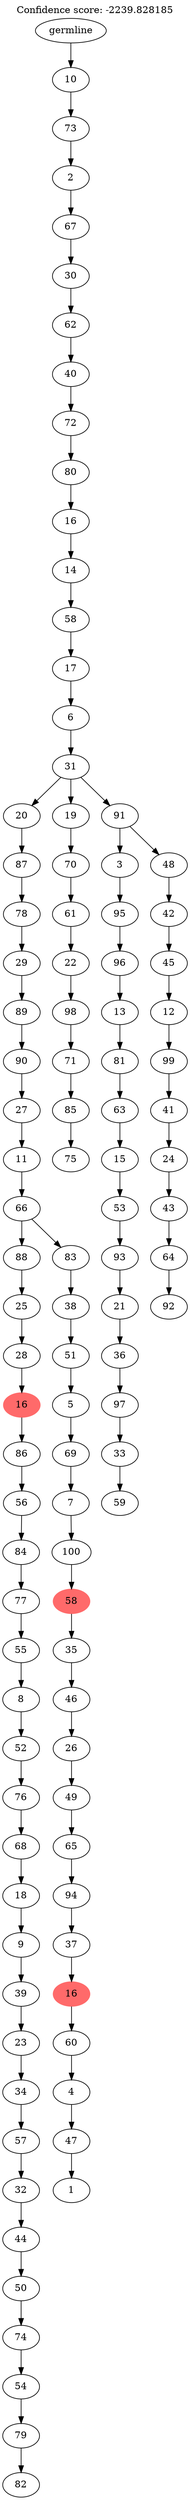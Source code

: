digraph g {
	"102" -> "103";
	"103" [label="82"];
	"101" -> "102";
	"102" [label="79"];
	"100" -> "101";
	"101" [label="54"];
	"99" -> "100";
	"100" [label="74"];
	"98" -> "99";
	"99" [label="50"];
	"97" -> "98";
	"98" [label="44"];
	"96" -> "97";
	"97" [label="32"];
	"95" -> "96";
	"96" [label="57"];
	"94" -> "95";
	"95" [label="34"];
	"93" -> "94";
	"94" [label="23"];
	"92" -> "93";
	"93" [label="39"];
	"91" -> "92";
	"92" [label="9"];
	"90" -> "91";
	"91" [label="18"];
	"89" -> "90";
	"90" [label="68"];
	"88" -> "89";
	"89" [label="76"];
	"87" -> "88";
	"88" [label="52"];
	"86" -> "87";
	"87" [label="8"];
	"85" -> "86";
	"86" [label="55"];
	"84" -> "85";
	"85" [label="77"];
	"83" -> "84";
	"84" [label="84"];
	"82" -> "83";
	"83" [label="56"];
	"81" -> "82";
	"82" [label="86"];
	"80" -> "81";
	"81" [color=indianred1, style=filled, label="16"];
	"79" -> "80";
	"80" [label="28"];
	"78" -> "79";
	"79" [label="25"];
	"76" -> "77";
	"77" [label="1"];
	"75" -> "76";
	"76" [label="47"];
	"74" -> "75";
	"75" [label="4"];
	"73" -> "74";
	"74" [label="60"];
	"72" -> "73";
	"73" [color=indianred1, style=filled, label="16"];
	"71" -> "72";
	"72" [label="37"];
	"70" -> "71";
	"71" [label="94"];
	"69" -> "70";
	"70" [label="65"];
	"68" -> "69";
	"69" [label="49"];
	"67" -> "68";
	"68" [label="26"];
	"66" -> "67";
	"67" [label="46"];
	"65" -> "66";
	"66" [label="35"];
	"64" -> "65";
	"65" [color=indianred1, style=filled, label="58"];
	"63" -> "64";
	"64" [label="100"];
	"62" -> "63";
	"63" [label="7"];
	"61" -> "62";
	"62" [label="69"];
	"60" -> "61";
	"61" [label="5"];
	"59" -> "60";
	"60" [label="51"];
	"58" -> "59";
	"59" [label="38"];
	"57" -> "58";
	"58" [label="83"];
	"57" -> "78";
	"78" [label="88"];
	"56" -> "57";
	"57" [label="66"];
	"55" -> "56";
	"56" [label="11"];
	"54" -> "55";
	"55" [label="27"];
	"53" -> "54";
	"54" [label="90"];
	"52" -> "53";
	"53" [label="89"];
	"51" -> "52";
	"52" [label="29"];
	"50" -> "51";
	"51" [label="78"];
	"49" -> "50";
	"50" [label="87"];
	"47" -> "48";
	"48" [label="75"];
	"46" -> "47";
	"47" [label="85"];
	"45" -> "46";
	"46" [label="71"];
	"44" -> "45";
	"45" [label="98"];
	"43" -> "44";
	"44" [label="22"];
	"42" -> "43";
	"43" [label="61"];
	"41" -> "42";
	"42" [label="70"];
	"39" -> "40";
	"40" [label="59"];
	"38" -> "39";
	"39" [label="33"];
	"37" -> "38";
	"38" [label="97"];
	"36" -> "37";
	"37" [label="36"];
	"35" -> "36";
	"36" [label="21"];
	"34" -> "35";
	"35" [label="93"];
	"33" -> "34";
	"34" [label="53"];
	"32" -> "33";
	"33" [label="15"];
	"31" -> "32";
	"32" [label="63"];
	"30" -> "31";
	"31" [label="81"];
	"29" -> "30";
	"30" [label="13"];
	"28" -> "29";
	"29" [label="96"];
	"27" -> "28";
	"28" [label="95"];
	"25" -> "26";
	"26" [label="92"];
	"24" -> "25";
	"25" [label="64"];
	"23" -> "24";
	"24" [label="43"];
	"22" -> "23";
	"23" [label="24"];
	"21" -> "22";
	"22" [label="41"];
	"20" -> "21";
	"21" [label="99"];
	"19" -> "20";
	"20" [label="12"];
	"18" -> "19";
	"19" [label="45"];
	"17" -> "18";
	"18" [label="42"];
	"16" -> "17";
	"17" [label="48"];
	"16" -> "27";
	"27" [label="3"];
	"15" -> "16";
	"16" [label="91"];
	"15" -> "41";
	"41" [label="19"];
	"15" -> "49";
	"49" [label="20"];
	"14" -> "15";
	"15" [label="31"];
	"13" -> "14";
	"14" [label="6"];
	"12" -> "13";
	"13" [label="17"];
	"11" -> "12";
	"12" [label="58"];
	"10" -> "11";
	"11" [label="14"];
	"9" -> "10";
	"10" [label="16"];
	"8" -> "9";
	"9" [label="80"];
	"7" -> "8";
	"8" [label="72"];
	"6" -> "7";
	"7" [label="40"];
	"5" -> "6";
	"6" [label="62"];
	"4" -> "5";
	"5" [label="30"];
	"3" -> "4";
	"4" [label="67"];
	"2" -> "3";
	"3" [label="2"];
	"1" -> "2";
	"2" [label="73"];
	"0" -> "1";
	"1" [label="10"];
	"0" [label="germline"];
	labelloc="t";
	label="Confidence score: -2239.828185";
}
